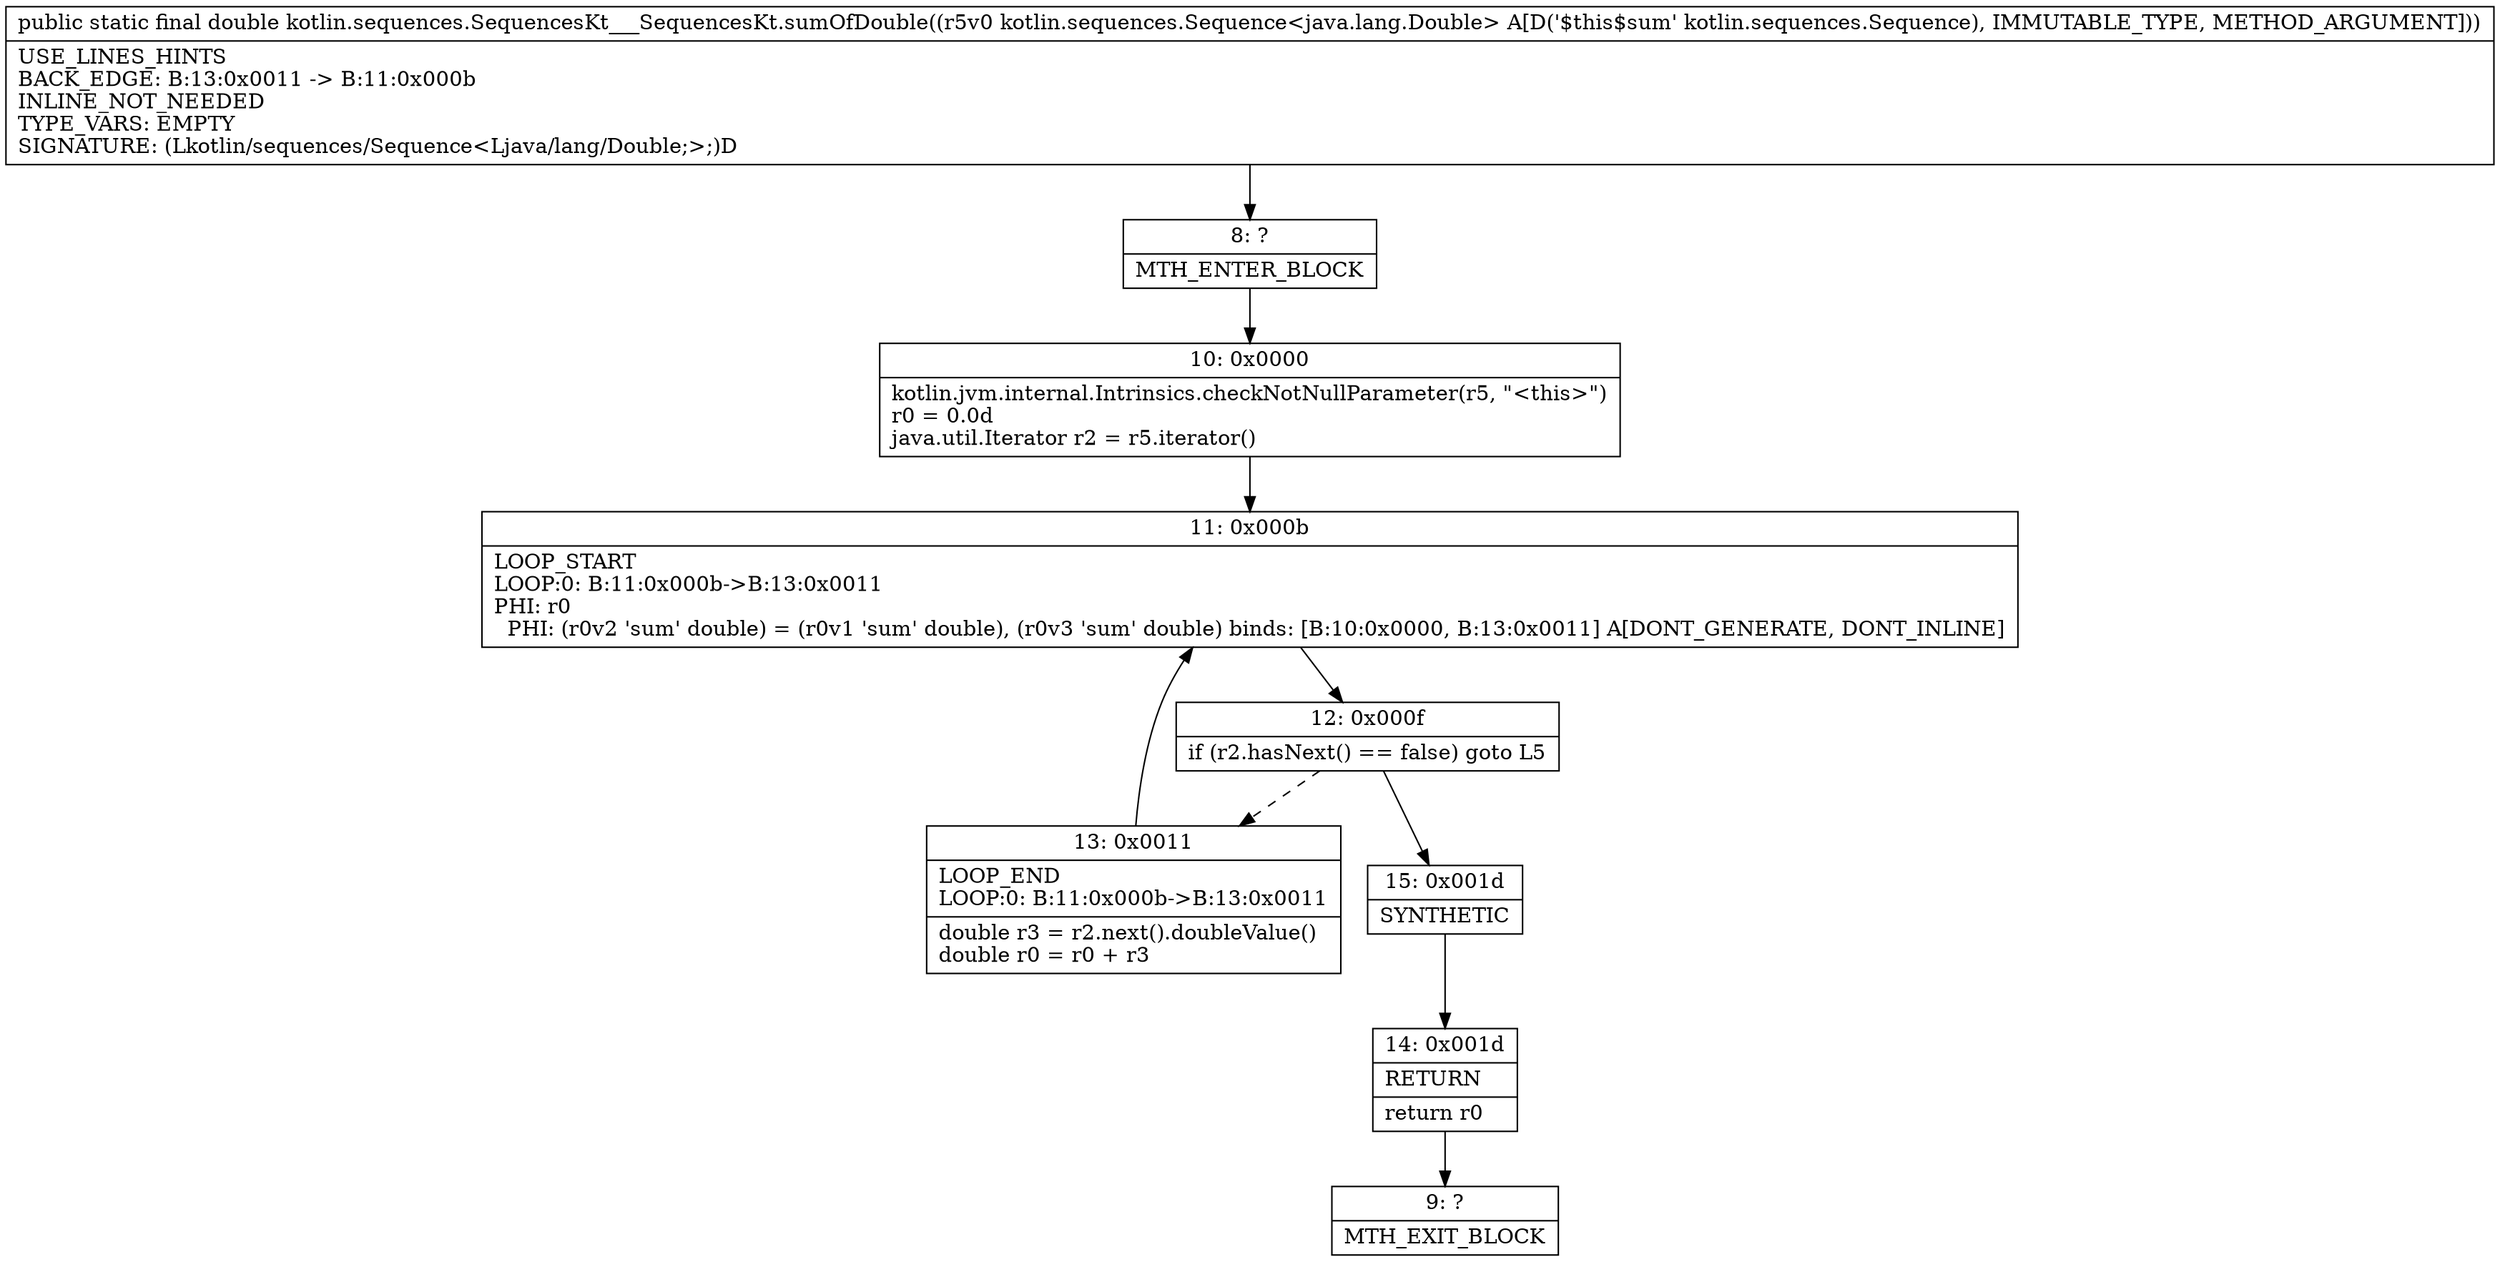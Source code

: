 digraph "CFG forkotlin.sequences.SequencesKt___SequencesKt.sumOfDouble(Lkotlin\/sequences\/Sequence;)D" {
Node_8 [shape=record,label="{8\:\ ?|MTH_ENTER_BLOCK\l}"];
Node_10 [shape=record,label="{10\:\ 0x0000|kotlin.jvm.internal.Intrinsics.checkNotNullParameter(r5, \"\<this\>\")\lr0 = 0.0d\ljava.util.Iterator r2 = r5.iterator()\l}"];
Node_11 [shape=record,label="{11\:\ 0x000b|LOOP_START\lLOOP:0: B:11:0x000b\-\>B:13:0x0011\lPHI: r0 \l  PHI: (r0v2 'sum' double) = (r0v1 'sum' double), (r0v3 'sum' double) binds: [B:10:0x0000, B:13:0x0011] A[DONT_GENERATE, DONT_INLINE]\l}"];
Node_12 [shape=record,label="{12\:\ 0x000f|if (r2.hasNext() == false) goto L5\l}"];
Node_13 [shape=record,label="{13\:\ 0x0011|LOOP_END\lLOOP:0: B:11:0x000b\-\>B:13:0x0011\l|double r3 = r2.next().doubleValue()\ldouble r0 = r0 + r3\l}"];
Node_15 [shape=record,label="{15\:\ 0x001d|SYNTHETIC\l}"];
Node_14 [shape=record,label="{14\:\ 0x001d|RETURN\l|return r0\l}"];
Node_9 [shape=record,label="{9\:\ ?|MTH_EXIT_BLOCK\l}"];
MethodNode[shape=record,label="{public static final double kotlin.sequences.SequencesKt___SequencesKt.sumOfDouble((r5v0 kotlin.sequences.Sequence\<java.lang.Double\> A[D('$this$sum' kotlin.sequences.Sequence), IMMUTABLE_TYPE, METHOD_ARGUMENT]))  | USE_LINES_HINTS\lBACK_EDGE: B:13:0x0011 \-\> B:11:0x000b\lINLINE_NOT_NEEDED\lTYPE_VARS: EMPTY\lSIGNATURE: (Lkotlin\/sequences\/Sequence\<Ljava\/lang\/Double;\>;)D\l}"];
MethodNode -> Node_8;Node_8 -> Node_10;
Node_10 -> Node_11;
Node_11 -> Node_12;
Node_12 -> Node_13[style=dashed];
Node_12 -> Node_15;
Node_13 -> Node_11;
Node_15 -> Node_14;
Node_14 -> Node_9;
}

